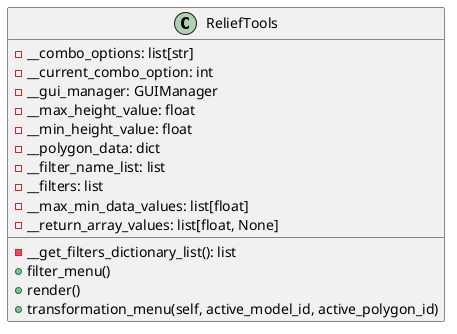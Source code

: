@startuml
class ReliefTools {
    - __combo_options: list[str]
    - __current_combo_option: int
    - __gui_manager: GUIManager
    - __max_height_value: float
    - __min_height_value: float
    - __polygon_data: dict
    - __filter_name_list: list
    - __filters: list
    - __max_min_data_values: list[float]
    - __return_array_values: list[float, None]

    - __get_filters_dictionary_list(): list
    + filter_menu()
    + render()
    + transformation_menu(self, active_model_id, active_polygon_id)
}

@enduml